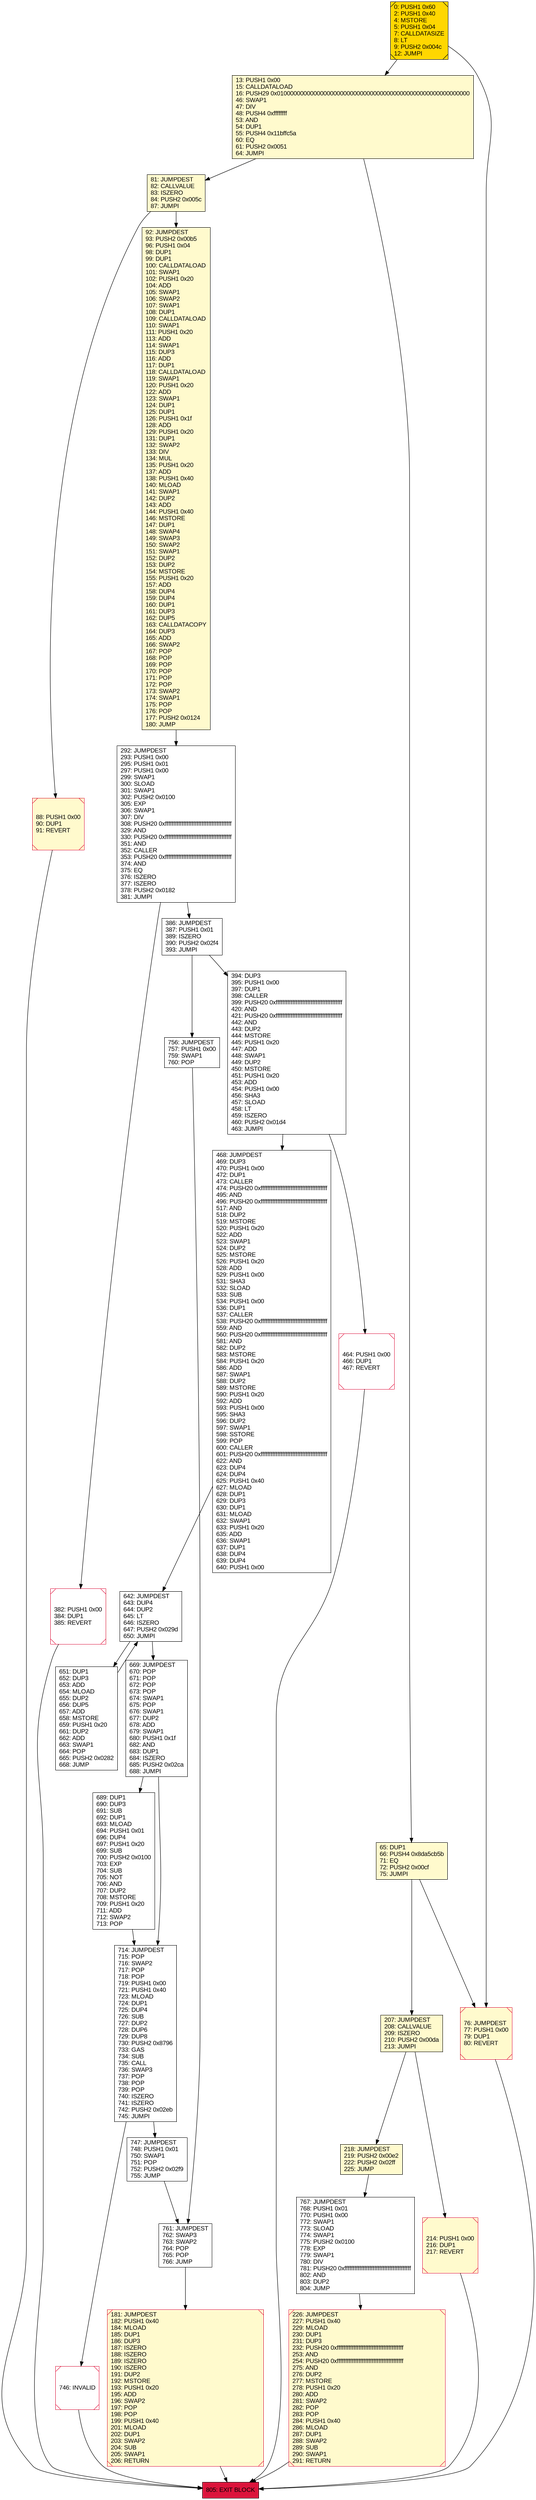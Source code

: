 digraph G {
bgcolor=transparent rankdir=UD;
node [shape=box style=filled color=black fillcolor=white fontname=arial fontcolor=black];
761 [label="761: JUMPDEST\l762: SWAP3\l763: SWAP2\l764: POP\l765: POP\l766: JUMP\l" ];
714 [label="714: JUMPDEST\l715: POP\l716: SWAP2\l717: POP\l718: POP\l719: PUSH1 0x00\l721: PUSH1 0x40\l723: MLOAD\l724: DUP1\l725: DUP4\l726: SUB\l727: DUP2\l728: DUP6\l729: DUP8\l730: PUSH2 0x8796\l733: GAS\l734: SUB\l735: CALL\l736: SWAP3\l737: POP\l738: POP\l739: POP\l740: ISZERO\l741: ISZERO\l742: PUSH2 0x02eb\l745: JUMPI\l" ];
669 [label="669: JUMPDEST\l670: POP\l671: POP\l672: POP\l673: POP\l674: SWAP1\l675: POP\l676: SWAP1\l677: DUP2\l678: ADD\l679: SWAP1\l680: PUSH1 0x1f\l682: AND\l683: DUP1\l684: ISZERO\l685: PUSH2 0x02ca\l688: JUMPI\l" ];
468 [label="468: JUMPDEST\l469: DUP3\l470: PUSH1 0x00\l472: DUP1\l473: CALLER\l474: PUSH20 0xffffffffffffffffffffffffffffffffffffffff\l495: AND\l496: PUSH20 0xffffffffffffffffffffffffffffffffffffffff\l517: AND\l518: DUP2\l519: MSTORE\l520: PUSH1 0x20\l522: ADD\l523: SWAP1\l524: DUP2\l525: MSTORE\l526: PUSH1 0x20\l528: ADD\l529: PUSH1 0x00\l531: SHA3\l532: SLOAD\l533: SUB\l534: PUSH1 0x00\l536: DUP1\l537: CALLER\l538: PUSH20 0xffffffffffffffffffffffffffffffffffffffff\l559: AND\l560: PUSH20 0xffffffffffffffffffffffffffffffffffffffff\l581: AND\l582: DUP2\l583: MSTORE\l584: PUSH1 0x20\l586: ADD\l587: SWAP1\l588: DUP2\l589: MSTORE\l590: PUSH1 0x20\l592: ADD\l593: PUSH1 0x00\l595: SHA3\l596: DUP2\l597: SWAP1\l598: SSTORE\l599: POP\l600: CALLER\l601: PUSH20 0xffffffffffffffffffffffffffffffffffffffff\l622: AND\l623: DUP4\l624: DUP4\l625: PUSH1 0x40\l627: MLOAD\l628: DUP1\l629: DUP3\l630: DUP1\l631: MLOAD\l632: SWAP1\l633: PUSH1 0x20\l635: ADD\l636: SWAP1\l637: DUP1\l638: DUP4\l639: DUP4\l640: PUSH1 0x00\l" ];
76 [label="76: JUMPDEST\l77: PUSH1 0x00\l79: DUP1\l80: REVERT\l" fillcolor=lemonchiffon shape=Msquare color=crimson ];
181 [label="181: JUMPDEST\l182: PUSH1 0x40\l184: MLOAD\l185: DUP1\l186: DUP3\l187: ISZERO\l188: ISZERO\l189: ISZERO\l190: ISZERO\l191: DUP2\l192: MSTORE\l193: PUSH1 0x20\l195: ADD\l196: SWAP2\l197: POP\l198: POP\l199: PUSH1 0x40\l201: MLOAD\l202: DUP1\l203: SWAP2\l204: SUB\l205: SWAP1\l206: RETURN\l" fillcolor=lemonchiffon shape=Msquare color=crimson ];
218 [label="218: JUMPDEST\l219: PUSH2 0x00e2\l222: PUSH2 0x02ff\l225: JUMP\l" fillcolor=lemonchiffon ];
394 [label="394: DUP3\l395: PUSH1 0x00\l397: DUP1\l398: CALLER\l399: PUSH20 0xffffffffffffffffffffffffffffffffffffffff\l420: AND\l421: PUSH20 0xffffffffffffffffffffffffffffffffffffffff\l442: AND\l443: DUP2\l444: MSTORE\l445: PUSH1 0x20\l447: ADD\l448: SWAP1\l449: DUP2\l450: MSTORE\l451: PUSH1 0x20\l453: ADD\l454: PUSH1 0x00\l456: SHA3\l457: SLOAD\l458: LT\l459: ISZERO\l460: PUSH2 0x01d4\l463: JUMPI\l" ];
292 [label="292: JUMPDEST\l293: PUSH1 0x00\l295: PUSH1 0x01\l297: PUSH1 0x00\l299: SWAP1\l300: SLOAD\l301: SWAP1\l302: PUSH2 0x0100\l305: EXP\l306: SWAP1\l307: DIV\l308: PUSH20 0xffffffffffffffffffffffffffffffffffffffff\l329: AND\l330: PUSH20 0xffffffffffffffffffffffffffffffffffffffff\l351: AND\l352: CALLER\l353: PUSH20 0xffffffffffffffffffffffffffffffffffffffff\l374: AND\l375: EQ\l376: ISZERO\l377: ISZERO\l378: PUSH2 0x0182\l381: JUMPI\l" ];
642 [label="642: JUMPDEST\l643: DUP4\l644: DUP2\l645: LT\l646: ISZERO\l647: PUSH2 0x029d\l650: JUMPI\l" ];
13 [label="13: PUSH1 0x00\l15: CALLDATALOAD\l16: PUSH29 0x0100000000000000000000000000000000000000000000000000000000\l46: SWAP1\l47: DIV\l48: PUSH4 0xffffffff\l53: AND\l54: DUP1\l55: PUSH4 0x11bffc5a\l60: EQ\l61: PUSH2 0x0051\l64: JUMPI\l" fillcolor=lemonchiffon ];
207 [label="207: JUMPDEST\l208: CALLVALUE\l209: ISZERO\l210: PUSH2 0x00da\l213: JUMPI\l" fillcolor=lemonchiffon ];
746 [label="746: INVALID\l" shape=Msquare color=crimson ];
386 [label="386: JUMPDEST\l387: PUSH1 0x01\l389: ISZERO\l390: PUSH2 0x02f4\l393: JUMPI\l" ];
65 [label="65: DUP1\l66: PUSH4 0x8da5cb5b\l71: EQ\l72: PUSH2 0x00cf\l75: JUMPI\l" fillcolor=lemonchiffon ];
382 [label="382: PUSH1 0x00\l384: DUP1\l385: REVERT\l" shape=Msquare color=crimson ];
92 [label="92: JUMPDEST\l93: PUSH2 0x00b5\l96: PUSH1 0x04\l98: DUP1\l99: DUP1\l100: CALLDATALOAD\l101: SWAP1\l102: PUSH1 0x20\l104: ADD\l105: SWAP1\l106: SWAP2\l107: SWAP1\l108: DUP1\l109: CALLDATALOAD\l110: SWAP1\l111: PUSH1 0x20\l113: ADD\l114: SWAP1\l115: DUP3\l116: ADD\l117: DUP1\l118: CALLDATALOAD\l119: SWAP1\l120: PUSH1 0x20\l122: ADD\l123: SWAP1\l124: DUP1\l125: DUP1\l126: PUSH1 0x1f\l128: ADD\l129: PUSH1 0x20\l131: DUP1\l132: SWAP2\l133: DIV\l134: MUL\l135: PUSH1 0x20\l137: ADD\l138: PUSH1 0x40\l140: MLOAD\l141: SWAP1\l142: DUP2\l143: ADD\l144: PUSH1 0x40\l146: MSTORE\l147: DUP1\l148: SWAP4\l149: SWAP3\l150: SWAP2\l151: SWAP1\l152: DUP2\l153: DUP2\l154: MSTORE\l155: PUSH1 0x20\l157: ADD\l158: DUP4\l159: DUP4\l160: DUP1\l161: DUP3\l162: DUP5\l163: CALLDATACOPY\l164: DUP3\l165: ADD\l166: SWAP2\l167: POP\l168: POP\l169: POP\l170: POP\l171: POP\l172: POP\l173: SWAP2\l174: SWAP1\l175: POP\l176: POP\l177: PUSH2 0x0124\l180: JUMP\l" fillcolor=lemonchiffon ];
767 [label="767: JUMPDEST\l768: PUSH1 0x01\l770: PUSH1 0x00\l772: SWAP1\l773: SLOAD\l774: SWAP1\l775: PUSH2 0x0100\l778: EXP\l779: SWAP1\l780: DIV\l781: PUSH20 0xffffffffffffffffffffffffffffffffffffffff\l802: AND\l803: DUP2\l804: JUMP\l" ];
805 [label="805: EXIT BLOCK\l" fillcolor=crimson ];
0 [label="0: PUSH1 0x60\l2: PUSH1 0x40\l4: MSTORE\l5: PUSH1 0x04\l7: CALLDATASIZE\l8: LT\l9: PUSH2 0x004c\l12: JUMPI\l" fillcolor=lemonchiffon shape=Msquare fillcolor=gold ];
747 [label="747: JUMPDEST\l748: PUSH1 0x01\l750: SWAP1\l751: POP\l752: PUSH2 0x02f9\l755: JUMP\l" ];
81 [label="81: JUMPDEST\l82: CALLVALUE\l83: ISZERO\l84: PUSH2 0x005c\l87: JUMPI\l" fillcolor=lemonchiffon ];
226 [label="226: JUMPDEST\l227: PUSH1 0x40\l229: MLOAD\l230: DUP1\l231: DUP3\l232: PUSH20 0xffffffffffffffffffffffffffffffffffffffff\l253: AND\l254: PUSH20 0xffffffffffffffffffffffffffffffffffffffff\l275: AND\l276: DUP2\l277: MSTORE\l278: PUSH1 0x20\l280: ADD\l281: SWAP2\l282: POP\l283: POP\l284: PUSH1 0x40\l286: MLOAD\l287: DUP1\l288: SWAP2\l289: SUB\l290: SWAP1\l291: RETURN\l" fillcolor=lemonchiffon shape=Msquare color=crimson ];
464 [label="464: PUSH1 0x00\l466: DUP1\l467: REVERT\l" shape=Msquare color=crimson ];
756 [label="756: JUMPDEST\l757: PUSH1 0x00\l759: SWAP1\l760: POP\l" ];
214 [label="214: PUSH1 0x00\l216: DUP1\l217: REVERT\l" fillcolor=lemonchiffon shape=Msquare color=crimson ];
88 [label="88: PUSH1 0x00\l90: DUP1\l91: REVERT\l" fillcolor=lemonchiffon shape=Msquare color=crimson ];
689 [label="689: DUP1\l690: DUP3\l691: SUB\l692: DUP1\l693: MLOAD\l694: PUSH1 0x01\l696: DUP4\l697: PUSH1 0x20\l699: SUB\l700: PUSH2 0x0100\l703: EXP\l704: SUB\l705: NOT\l706: AND\l707: DUP2\l708: MSTORE\l709: PUSH1 0x20\l711: ADD\l712: SWAP2\l713: POP\l" ];
651 [label="651: DUP1\l652: DUP3\l653: ADD\l654: MLOAD\l655: DUP2\l656: DUP5\l657: ADD\l658: MSTORE\l659: PUSH1 0x20\l661: DUP2\l662: ADD\l663: SWAP1\l664: POP\l665: PUSH2 0x0282\l668: JUMP\l" ];
669 -> 714;
761 -> 181;
81 -> 88;
468 -> 642;
13 -> 65;
65 -> 207;
642 -> 669;
394 -> 468;
65 -> 76;
292 -> 382;
81 -> 92;
214 -> 805;
386 -> 394;
767 -> 226;
226 -> 805;
464 -> 805;
292 -> 386;
714 -> 746;
207 -> 218;
88 -> 805;
13 -> 81;
207 -> 214;
218 -> 767;
76 -> 805;
181 -> 805;
386 -> 756;
92 -> 292;
714 -> 747;
747 -> 761;
0 -> 76;
746 -> 805;
0 -> 13;
642 -> 651;
651 -> 642;
756 -> 761;
689 -> 714;
382 -> 805;
394 -> 464;
669 -> 689;
}